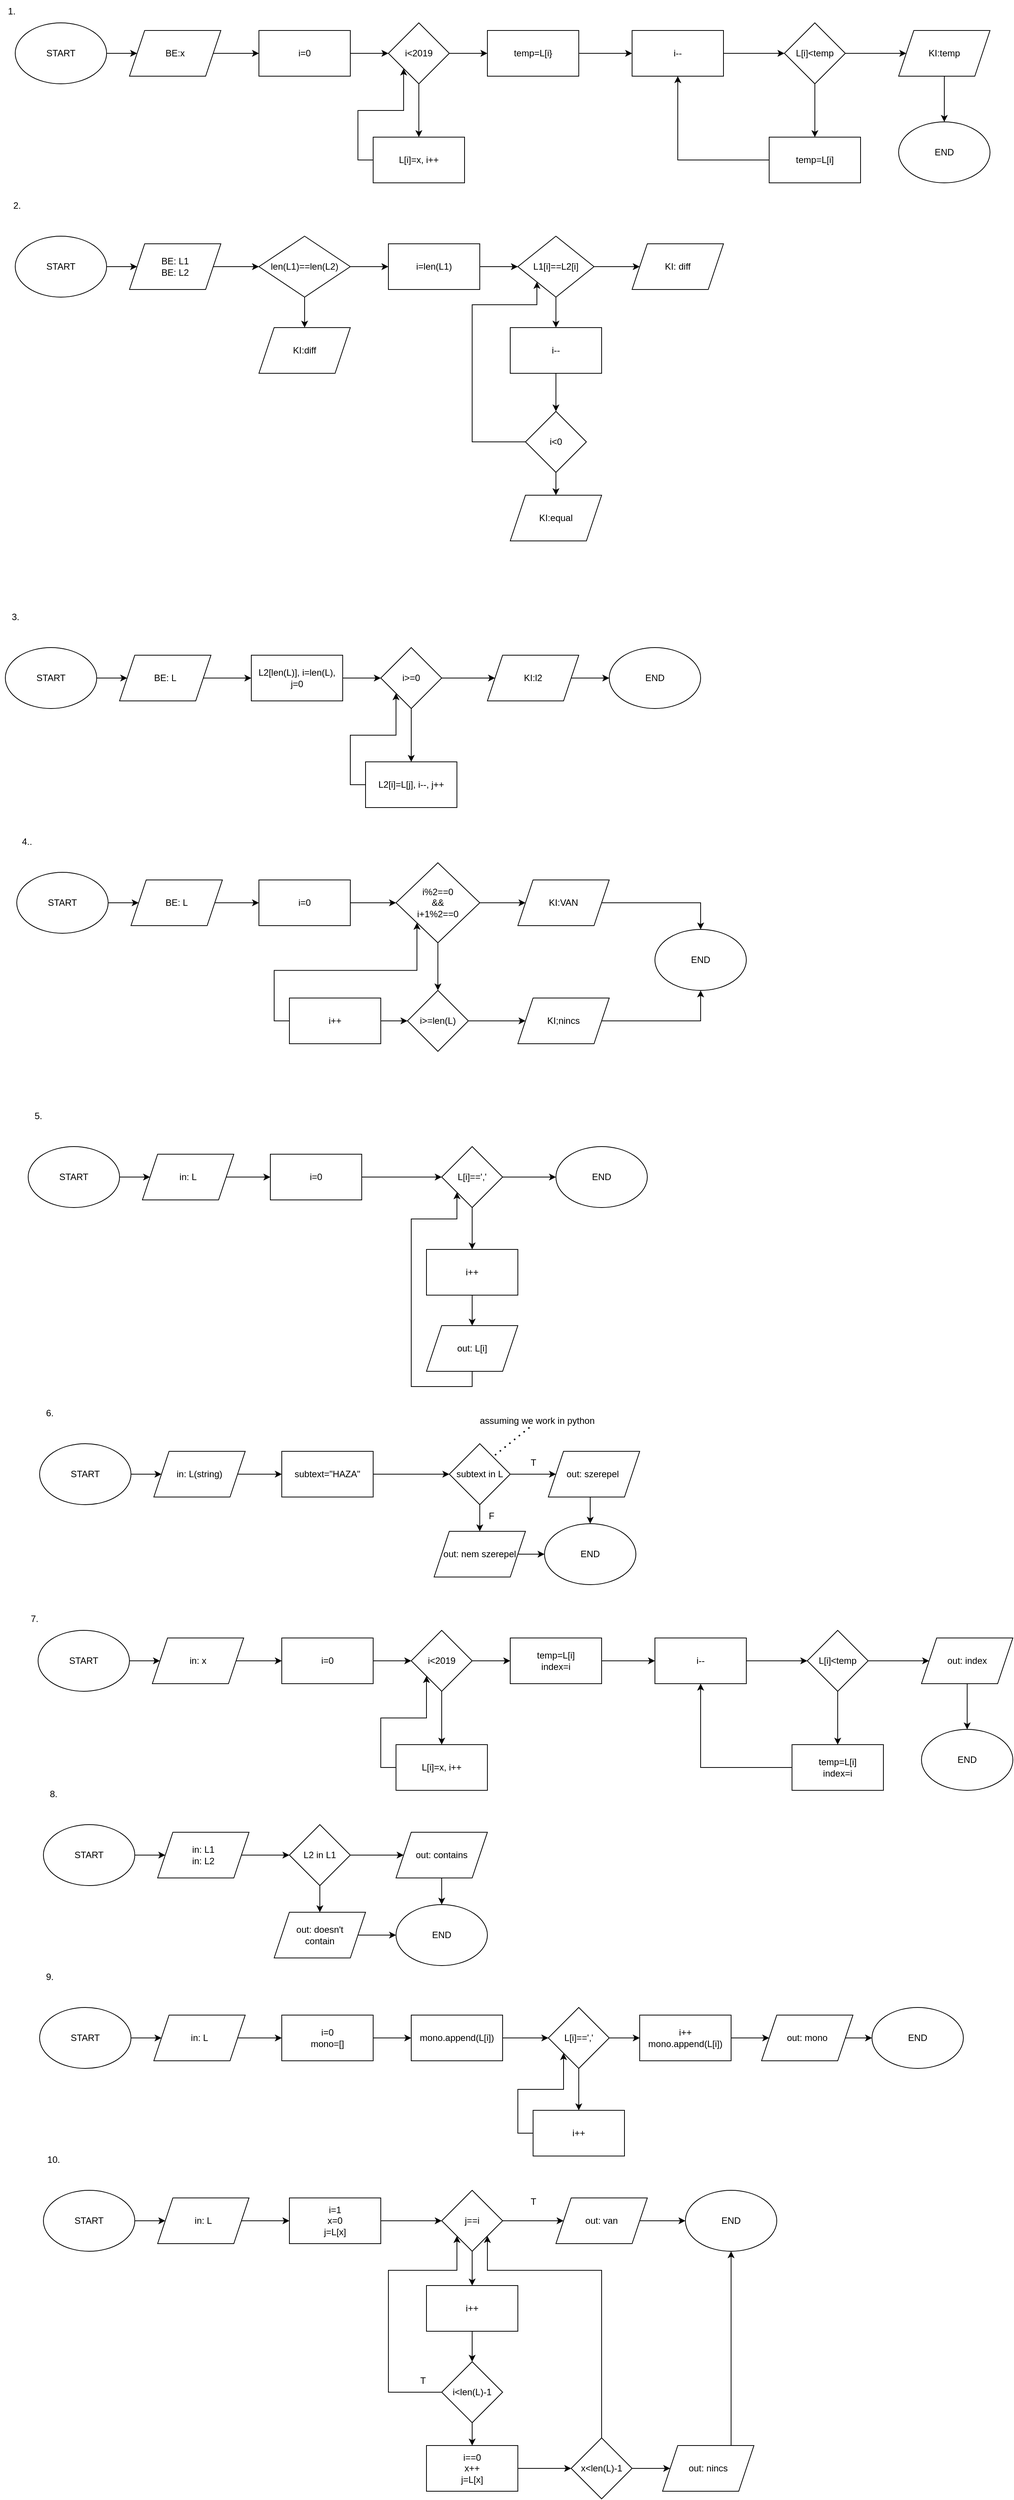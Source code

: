 <mxfile version="20.8.10" type="github" pages="2">
  <diagram name="Page-1" id="SSIbkygilcjVBBV5NgPl">
    <mxGraphModel dx="1434" dy="760" grid="1" gridSize="10" guides="1" tooltips="1" connect="1" arrows="1" fold="1" page="1" pageScale="1" pageWidth="850" pageHeight="1100" math="0" shadow="0">
      <root>
        <mxCell id="0" />
        <mxCell id="1" parent="0" />
        <mxCell id="Bg40qmAY8UHu9LETOgBT-4" style="edgeStyle=orthogonalEdgeStyle;rounded=0;orthogonalLoop=1;jettySize=auto;html=1;exitX=1;exitY=0.5;exitDx=0;exitDy=0;entryX=0;entryY=0.5;entryDx=0;entryDy=0;" parent="1" source="Bg40qmAY8UHu9LETOgBT-1" target="Bg40qmAY8UHu9LETOgBT-3" edge="1">
          <mxGeometry relative="1" as="geometry" />
        </mxCell>
        <mxCell id="Bg40qmAY8UHu9LETOgBT-1" value="START" style="ellipse;whiteSpace=wrap;html=1;" parent="1" vertex="1">
          <mxGeometry x="30" y="30" width="120" height="80" as="geometry" />
        </mxCell>
        <mxCell id="Bg40qmAY8UHu9LETOgBT-2" value="END" style="ellipse;whiteSpace=wrap;html=1;" parent="1" vertex="1">
          <mxGeometry x="1190" y="160" width="120" height="80" as="geometry" />
        </mxCell>
        <mxCell id="Bg40qmAY8UHu9LETOgBT-6" style="edgeStyle=orthogonalEdgeStyle;rounded=0;orthogonalLoop=1;jettySize=auto;html=1;exitX=1;exitY=0.5;exitDx=0;exitDy=0;entryX=0;entryY=0.5;entryDx=0;entryDy=0;" parent="1" source="Bg40qmAY8UHu9LETOgBT-3" target="Bg40qmAY8UHu9LETOgBT-5" edge="1">
          <mxGeometry relative="1" as="geometry" />
        </mxCell>
        <mxCell id="Bg40qmAY8UHu9LETOgBT-3" value="BE:x" style="shape=parallelogram;perimeter=parallelogramPerimeter;whiteSpace=wrap;html=1;fixedSize=1;" parent="1" vertex="1">
          <mxGeometry x="180" y="40" width="120" height="60" as="geometry" />
        </mxCell>
        <mxCell id="Bg40qmAY8UHu9LETOgBT-9" style="edgeStyle=orthogonalEdgeStyle;rounded=0;orthogonalLoop=1;jettySize=auto;html=1;exitX=1;exitY=0.5;exitDx=0;exitDy=0;entryX=0;entryY=0.5;entryDx=0;entryDy=0;" parent="1" source="Bg40qmAY8UHu9LETOgBT-5" target="Bg40qmAY8UHu9LETOgBT-8" edge="1">
          <mxGeometry relative="1" as="geometry" />
        </mxCell>
        <mxCell id="Bg40qmAY8UHu9LETOgBT-5" value="i=0" style="rounded=0;whiteSpace=wrap;html=1;" parent="1" vertex="1">
          <mxGeometry x="350" y="40" width="120" height="60" as="geometry" />
        </mxCell>
        <mxCell id="Bg40qmAY8UHu9LETOgBT-11" style="edgeStyle=orthogonalEdgeStyle;rounded=0;orthogonalLoop=1;jettySize=auto;html=1;exitX=0.5;exitY=1;exitDx=0;exitDy=0;entryX=0.5;entryY=0;entryDx=0;entryDy=0;" parent="1" source="Bg40qmAY8UHu9LETOgBT-8" target="Bg40qmAY8UHu9LETOgBT-10" edge="1">
          <mxGeometry relative="1" as="geometry" />
        </mxCell>
        <mxCell id="Bg40qmAY8UHu9LETOgBT-15" style="edgeStyle=orthogonalEdgeStyle;rounded=0;orthogonalLoop=1;jettySize=auto;html=1;exitX=1;exitY=0.5;exitDx=0;exitDy=0;entryX=0;entryY=0.5;entryDx=0;entryDy=0;" parent="1" source="Bg40qmAY8UHu9LETOgBT-8" target="Bg40qmAY8UHu9LETOgBT-14" edge="1">
          <mxGeometry relative="1" as="geometry" />
        </mxCell>
        <mxCell id="Bg40qmAY8UHu9LETOgBT-8" value="i&amp;lt;2019" style="rhombus;whiteSpace=wrap;html=1;" parent="1" vertex="1">
          <mxGeometry x="520" y="30" width="80" height="80" as="geometry" />
        </mxCell>
        <mxCell id="Bg40qmAY8UHu9LETOgBT-12" style="edgeStyle=orthogonalEdgeStyle;rounded=0;orthogonalLoop=1;jettySize=auto;html=1;exitX=0;exitY=0.5;exitDx=0;exitDy=0;entryX=0;entryY=1;entryDx=0;entryDy=0;" parent="1" source="Bg40qmAY8UHu9LETOgBT-10" target="Bg40qmAY8UHu9LETOgBT-8" edge="1">
          <mxGeometry relative="1" as="geometry" />
        </mxCell>
        <mxCell id="Bg40qmAY8UHu9LETOgBT-10" value="L[i]=x, i++" style="rounded=0;whiteSpace=wrap;html=1;" parent="1" vertex="1">
          <mxGeometry x="500" y="180" width="120" height="60" as="geometry" />
        </mxCell>
        <mxCell id="Bg40qmAY8UHu9LETOgBT-17" style="edgeStyle=orthogonalEdgeStyle;rounded=0;orthogonalLoop=1;jettySize=auto;html=1;exitX=1;exitY=0.5;exitDx=0;exitDy=0;entryX=0;entryY=0.5;entryDx=0;entryDy=0;" parent="1" source="Bg40qmAY8UHu9LETOgBT-14" edge="1">
          <mxGeometry relative="1" as="geometry">
            <mxPoint x="840" y="70" as="targetPoint" />
          </mxGeometry>
        </mxCell>
        <mxCell id="Bg40qmAY8UHu9LETOgBT-14" value="temp=L[i}" style="rounded=0;whiteSpace=wrap;html=1;" parent="1" vertex="1">
          <mxGeometry x="650" y="40" width="120" height="60" as="geometry" />
        </mxCell>
        <mxCell id="Bg40qmAY8UHu9LETOgBT-20" style="edgeStyle=orthogonalEdgeStyle;rounded=0;orthogonalLoop=1;jettySize=auto;html=1;exitX=1;exitY=0.5;exitDx=0;exitDy=0;entryX=0;entryY=0.5;entryDx=0;entryDy=0;" parent="1" source="Bg40qmAY8UHu9LETOgBT-18" target="Bg40qmAY8UHu9LETOgBT-19" edge="1">
          <mxGeometry relative="1" as="geometry" />
        </mxCell>
        <mxCell id="Bg40qmAY8UHu9LETOgBT-18" value="i--" style="rounded=0;whiteSpace=wrap;html=1;" parent="1" vertex="1">
          <mxGeometry x="840" y="40" width="120" height="60" as="geometry" />
        </mxCell>
        <mxCell id="Bg40qmAY8UHu9LETOgBT-22" style="edgeStyle=orthogonalEdgeStyle;rounded=0;orthogonalLoop=1;jettySize=auto;html=1;exitX=0.5;exitY=1;exitDx=0;exitDy=0;entryX=0.5;entryY=0;entryDx=0;entryDy=0;" parent="1" source="Bg40qmAY8UHu9LETOgBT-19" target="Bg40qmAY8UHu9LETOgBT-21" edge="1">
          <mxGeometry relative="1" as="geometry" />
        </mxCell>
        <mxCell id="Bg40qmAY8UHu9LETOgBT-25" style="edgeStyle=orthogonalEdgeStyle;rounded=0;orthogonalLoop=1;jettySize=auto;html=1;exitX=1;exitY=0.5;exitDx=0;exitDy=0;" parent="1" source="Bg40qmAY8UHu9LETOgBT-19" target="Bg40qmAY8UHu9LETOgBT-24" edge="1">
          <mxGeometry relative="1" as="geometry" />
        </mxCell>
        <mxCell id="Bg40qmAY8UHu9LETOgBT-19" value="L[i]&amp;lt;temp" style="rhombus;whiteSpace=wrap;html=1;" parent="1" vertex="1">
          <mxGeometry x="1040" y="30" width="80" height="80" as="geometry" />
        </mxCell>
        <mxCell id="Bg40qmAY8UHu9LETOgBT-23" style="edgeStyle=orthogonalEdgeStyle;rounded=0;orthogonalLoop=1;jettySize=auto;html=1;exitX=0;exitY=0.5;exitDx=0;exitDy=0;entryX=0.5;entryY=1;entryDx=0;entryDy=0;" parent="1" source="Bg40qmAY8UHu9LETOgBT-21" target="Bg40qmAY8UHu9LETOgBT-18" edge="1">
          <mxGeometry relative="1" as="geometry" />
        </mxCell>
        <mxCell id="Bg40qmAY8UHu9LETOgBT-21" value="temp=L[i]" style="rounded=0;whiteSpace=wrap;html=1;" parent="1" vertex="1">
          <mxGeometry x="1020" y="180" width="120" height="60" as="geometry" />
        </mxCell>
        <mxCell id="Bg40qmAY8UHu9LETOgBT-26" style="edgeStyle=orthogonalEdgeStyle;rounded=0;orthogonalLoop=1;jettySize=auto;html=1;exitX=0.5;exitY=1;exitDx=0;exitDy=0;entryX=0.5;entryY=0;entryDx=0;entryDy=0;" parent="1" source="Bg40qmAY8UHu9LETOgBT-24" target="Bg40qmAY8UHu9LETOgBT-2" edge="1">
          <mxGeometry relative="1" as="geometry" />
        </mxCell>
        <mxCell id="Bg40qmAY8UHu9LETOgBT-24" value="KI:temp" style="shape=parallelogram;perimeter=parallelogramPerimeter;whiteSpace=wrap;html=1;fixedSize=1;" parent="1" vertex="1">
          <mxGeometry x="1190" y="40" width="120" height="60" as="geometry" />
        </mxCell>
        <mxCell id="Bg40qmAY8UHu9LETOgBT-27" value="1." style="text;html=1;align=center;verticalAlign=middle;resizable=0;points=[];autosize=1;strokeColor=none;fillColor=none;" parent="1" vertex="1">
          <mxGeometry x="10" width="30" height="30" as="geometry" />
        </mxCell>
        <mxCell id="Bg40qmAY8UHu9LETOgBT-28" style="edgeStyle=orthogonalEdgeStyle;rounded=0;orthogonalLoop=1;jettySize=auto;html=1;exitX=1;exitY=0.5;exitDx=0;exitDy=0;entryX=0;entryY=0.5;entryDx=0;entryDy=0;" parent="1" source="Bg40qmAY8UHu9LETOgBT-29" target="Bg40qmAY8UHu9LETOgBT-31" edge="1">
          <mxGeometry relative="1" as="geometry" />
        </mxCell>
        <mxCell id="Bg40qmAY8UHu9LETOgBT-29" value="START" style="ellipse;whiteSpace=wrap;html=1;" parent="1" vertex="1">
          <mxGeometry x="30" y="310" width="120" height="80" as="geometry" />
        </mxCell>
        <mxCell id="Bg40qmAY8UHu9LETOgBT-30" style="edgeStyle=orthogonalEdgeStyle;rounded=0;orthogonalLoop=1;jettySize=auto;html=1;exitX=1;exitY=0.5;exitDx=0;exitDy=0;entryX=0;entryY=0.5;entryDx=0;entryDy=0;" parent="1" source="Bg40qmAY8UHu9LETOgBT-31" edge="1">
          <mxGeometry relative="1" as="geometry">
            <mxPoint x="350" y="350" as="targetPoint" />
          </mxGeometry>
        </mxCell>
        <mxCell id="Bg40qmAY8UHu9LETOgBT-31" value="BE: L1&lt;br&gt;BE: L2" style="shape=parallelogram;perimeter=parallelogramPerimeter;whiteSpace=wrap;html=1;fixedSize=1;" parent="1" vertex="1">
          <mxGeometry x="180" y="320" width="120" height="60" as="geometry" />
        </mxCell>
        <mxCell id="Bg40qmAY8UHu9LETOgBT-38" value="2.&lt;br&gt;" style="text;html=1;align=center;verticalAlign=middle;resizable=0;points=[];autosize=1;strokeColor=none;fillColor=none;" parent="1" vertex="1">
          <mxGeometry x="17" y="255" width="30" height="30" as="geometry" />
        </mxCell>
        <mxCell id="Bg40qmAY8UHu9LETOgBT-43" style="edgeStyle=orthogonalEdgeStyle;rounded=0;orthogonalLoop=1;jettySize=auto;html=1;exitX=0.5;exitY=1;exitDx=0;exitDy=0;entryX=0.5;entryY=0;entryDx=0;entryDy=0;" parent="1" source="Bg40qmAY8UHu9LETOgBT-41" target="Bg40qmAY8UHu9LETOgBT-42" edge="1">
          <mxGeometry relative="1" as="geometry" />
        </mxCell>
        <mxCell id="Bg40qmAY8UHu9LETOgBT-45" style="edgeStyle=orthogonalEdgeStyle;rounded=0;orthogonalLoop=1;jettySize=auto;html=1;exitX=1;exitY=0.5;exitDx=0;exitDy=0;entryX=0;entryY=0.5;entryDx=0;entryDy=0;" parent="1" source="Bg40qmAY8UHu9LETOgBT-41" target="Bg40qmAY8UHu9LETOgBT-44" edge="1">
          <mxGeometry relative="1" as="geometry" />
        </mxCell>
        <mxCell id="Bg40qmAY8UHu9LETOgBT-41" value="len(L1)==len(L2)" style="rhombus;whiteSpace=wrap;html=1;" parent="1" vertex="1">
          <mxGeometry x="350" y="310" width="120" height="80" as="geometry" />
        </mxCell>
        <mxCell id="Bg40qmAY8UHu9LETOgBT-42" value="KI:diff" style="shape=parallelogram;perimeter=parallelogramPerimeter;whiteSpace=wrap;html=1;fixedSize=1;" parent="1" vertex="1">
          <mxGeometry x="350" y="430" width="120" height="60" as="geometry" />
        </mxCell>
        <mxCell id="Bg40qmAY8UHu9LETOgBT-47" style="edgeStyle=orthogonalEdgeStyle;rounded=0;orthogonalLoop=1;jettySize=auto;html=1;exitX=1;exitY=0.5;exitDx=0;exitDy=0;entryX=0;entryY=0.5;entryDx=0;entryDy=0;" parent="1" source="Bg40qmAY8UHu9LETOgBT-44" target="Bg40qmAY8UHu9LETOgBT-46" edge="1">
          <mxGeometry relative="1" as="geometry" />
        </mxCell>
        <mxCell id="Bg40qmAY8UHu9LETOgBT-44" value="i=len(L1)" style="rounded=0;whiteSpace=wrap;html=1;" parent="1" vertex="1">
          <mxGeometry x="520" y="320" width="120" height="60" as="geometry" />
        </mxCell>
        <mxCell id="Bg40qmAY8UHu9LETOgBT-52" style="edgeStyle=orthogonalEdgeStyle;rounded=0;orthogonalLoop=1;jettySize=auto;html=1;exitX=0.5;exitY=1;exitDx=0;exitDy=0;entryX=0.5;entryY=0;entryDx=0;entryDy=0;" parent="1" source="Bg40qmAY8UHu9LETOgBT-46" target="Bg40qmAY8UHu9LETOgBT-48" edge="1">
          <mxGeometry relative="1" as="geometry" />
        </mxCell>
        <mxCell id="Bg40qmAY8UHu9LETOgBT-57" style="edgeStyle=orthogonalEdgeStyle;rounded=0;orthogonalLoop=1;jettySize=auto;html=1;exitX=1;exitY=0.5;exitDx=0;exitDy=0;entryX=0;entryY=0.5;entryDx=0;entryDy=0;" parent="1" source="Bg40qmAY8UHu9LETOgBT-46" target="Bg40qmAY8UHu9LETOgBT-56" edge="1">
          <mxGeometry relative="1" as="geometry" />
        </mxCell>
        <mxCell id="Bg40qmAY8UHu9LETOgBT-46" value="L1[i]==L2[i]" style="rhombus;whiteSpace=wrap;html=1;" parent="1" vertex="1">
          <mxGeometry x="690" y="310" width="100" height="80" as="geometry" />
        </mxCell>
        <mxCell id="Bg40qmAY8UHu9LETOgBT-53" style="edgeStyle=orthogonalEdgeStyle;rounded=0;orthogonalLoop=1;jettySize=auto;html=1;exitX=0.5;exitY=1;exitDx=0;exitDy=0;entryX=0.5;entryY=0;entryDx=0;entryDy=0;" parent="1" source="Bg40qmAY8UHu9LETOgBT-48" target="Bg40qmAY8UHu9LETOgBT-50" edge="1">
          <mxGeometry relative="1" as="geometry" />
        </mxCell>
        <mxCell id="Bg40qmAY8UHu9LETOgBT-48" value="i--" style="rounded=0;whiteSpace=wrap;html=1;" parent="1" vertex="1">
          <mxGeometry x="680" y="430" width="120" height="60" as="geometry" />
        </mxCell>
        <mxCell id="Bg40qmAY8UHu9LETOgBT-54" style="edgeStyle=orthogonalEdgeStyle;rounded=0;orthogonalLoop=1;jettySize=auto;html=1;exitX=0.5;exitY=1;exitDx=0;exitDy=0;entryX=0.5;entryY=0;entryDx=0;entryDy=0;" parent="1" source="Bg40qmAY8UHu9LETOgBT-50" target="Bg40qmAY8UHu9LETOgBT-51" edge="1">
          <mxGeometry relative="1" as="geometry" />
        </mxCell>
        <mxCell id="Bg40qmAY8UHu9LETOgBT-55" style="edgeStyle=orthogonalEdgeStyle;rounded=0;orthogonalLoop=1;jettySize=auto;html=1;exitX=0;exitY=0.5;exitDx=0;exitDy=0;entryX=0;entryY=1;entryDx=0;entryDy=0;" parent="1" source="Bg40qmAY8UHu9LETOgBT-50" target="Bg40qmAY8UHu9LETOgBT-46" edge="1">
          <mxGeometry relative="1" as="geometry">
            <Array as="points">
              <mxPoint x="630" y="580" />
              <mxPoint x="630" y="400" />
              <mxPoint x="715" y="400" />
            </Array>
          </mxGeometry>
        </mxCell>
        <mxCell id="Bg40qmAY8UHu9LETOgBT-50" value="i&amp;lt;0" style="rhombus;whiteSpace=wrap;html=1;" parent="1" vertex="1">
          <mxGeometry x="700" y="540" width="80" height="80" as="geometry" />
        </mxCell>
        <mxCell id="Bg40qmAY8UHu9LETOgBT-51" value="KI:equal" style="shape=parallelogram;perimeter=parallelogramPerimeter;whiteSpace=wrap;html=1;fixedSize=1;" parent="1" vertex="1">
          <mxGeometry x="680" y="650" width="120" height="60" as="geometry" />
        </mxCell>
        <mxCell id="Bg40qmAY8UHu9LETOgBT-56" value="KI: diff" style="shape=parallelogram;perimeter=parallelogramPerimeter;whiteSpace=wrap;html=1;fixedSize=1;" parent="1" vertex="1">
          <mxGeometry x="840" y="320" width="120" height="60" as="geometry" />
        </mxCell>
        <mxCell id="Bg40qmAY8UHu9LETOgBT-58" value="3." style="text;html=1;align=center;verticalAlign=middle;resizable=0;points=[];autosize=1;strokeColor=none;fillColor=none;" parent="1" vertex="1">
          <mxGeometry x="15" y="795" width="30" height="30" as="geometry" />
        </mxCell>
        <mxCell id="Bg40qmAY8UHu9LETOgBT-59" style="edgeStyle=orthogonalEdgeStyle;rounded=0;orthogonalLoop=1;jettySize=auto;html=1;exitX=1;exitY=0.5;exitDx=0;exitDy=0;entryX=0;entryY=0.5;entryDx=0;entryDy=0;" parent="1" source="Bg40qmAY8UHu9LETOgBT-60" target="Bg40qmAY8UHu9LETOgBT-61" edge="1">
          <mxGeometry relative="1" as="geometry" />
        </mxCell>
        <mxCell id="Bg40qmAY8UHu9LETOgBT-60" value="START" style="ellipse;whiteSpace=wrap;html=1;" parent="1" vertex="1">
          <mxGeometry x="17" y="850" width="120" height="80" as="geometry" />
        </mxCell>
        <mxCell id="Bg40qmAY8UHu9LETOgBT-63" style="edgeStyle=orthogonalEdgeStyle;rounded=0;orthogonalLoop=1;jettySize=auto;html=1;exitX=1;exitY=0.5;exitDx=0;exitDy=0;entryX=0;entryY=0.5;entryDx=0;entryDy=0;" parent="1" source="Bg40qmAY8UHu9LETOgBT-61" target="Bg40qmAY8UHu9LETOgBT-62" edge="1">
          <mxGeometry relative="1" as="geometry" />
        </mxCell>
        <mxCell id="Bg40qmAY8UHu9LETOgBT-61" value="BE: L" style="shape=parallelogram;perimeter=parallelogramPerimeter;whiteSpace=wrap;html=1;fixedSize=1;" parent="1" vertex="1">
          <mxGeometry x="167" y="860" width="120" height="60" as="geometry" />
        </mxCell>
        <mxCell id="Bg40qmAY8UHu9LETOgBT-65" style="edgeStyle=orthogonalEdgeStyle;rounded=0;orthogonalLoop=1;jettySize=auto;html=1;exitX=1;exitY=0.5;exitDx=0;exitDy=0;entryX=0;entryY=0.5;entryDx=0;entryDy=0;" parent="1" source="Bg40qmAY8UHu9LETOgBT-62" target="Bg40qmAY8UHu9LETOgBT-64" edge="1">
          <mxGeometry relative="1" as="geometry" />
        </mxCell>
        <mxCell id="Bg40qmAY8UHu9LETOgBT-62" value="L2[len(L)], i=len(L),&lt;br&gt;j=0" style="rounded=0;whiteSpace=wrap;html=1;" parent="1" vertex="1">
          <mxGeometry x="340" y="860" width="120" height="60" as="geometry" />
        </mxCell>
        <mxCell id="Bg40qmAY8UHu9LETOgBT-68" style="edgeStyle=orthogonalEdgeStyle;rounded=0;orthogonalLoop=1;jettySize=auto;html=1;exitX=0.5;exitY=1;exitDx=0;exitDy=0;entryX=0.5;entryY=0;entryDx=0;entryDy=0;" parent="1" source="Bg40qmAY8UHu9LETOgBT-64" target="Bg40qmAY8UHu9LETOgBT-66" edge="1">
          <mxGeometry relative="1" as="geometry" />
        </mxCell>
        <mxCell id="Bg40qmAY8UHu9LETOgBT-71" style="edgeStyle=orthogonalEdgeStyle;rounded=0;orthogonalLoop=1;jettySize=auto;html=1;exitX=1;exitY=0.5;exitDx=0;exitDy=0;entryX=0;entryY=0.5;entryDx=0;entryDy=0;" parent="1" source="Bg40qmAY8UHu9LETOgBT-64" target="Bg40qmAY8UHu9LETOgBT-70" edge="1">
          <mxGeometry relative="1" as="geometry" />
        </mxCell>
        <mxCell id="Bg40qmAY8UHu9LETOgBT-64" value="i&amp;gt;=0" style="rhombus;whiteSpace=wrap;html=1;" parent="1" vertex="1">
          <mxGeometry x="510" y="850" width="80" height="80" as="geometry" />
        </mxCell>
        <mxCell id="Bg40qmAY8UHu9LETOgBT-69" style="edgeStyle=orthogonalEdgeStyle;rounded=0;orthogonalLoop=1;jettySize=auto;html=1;exitX=0;exitY=0.5;exitDx=0;exitDy=0;entryX=0;entryY=1;entryDx=0;entryDy=0;" parent="1" source="Bg40qmAY8UHu9LETOgBT-66" target="Bg40qmAY8UHu9LETOgBT-64" edge="1">
          <mxGeometry relative="1" as="geometry" />
        </mxCell>
        <mxCell id="Bg40qmAY8UHu9LETOgBT-66" value="L2[i]=L[j], i--, j++" style="rounded=0;whiteSpace=wrap;html=1;" parent="1" vertex="1">
          <mxGeometry x="490" y="1000" width="120" height="60" as="geometry" />
        </mxCell>
        <mxCell id="Bg40qmAY8UHu9LETOgBT-73" style="edgeStyle=orthogonalEdgeStyle;rounded=0;orthogonalLoop=1;jettySize=auto;html=1;exitX=1;exitY=0.5;exitDx=0;exitDy=0;entryX=0;entryY=0.5;entryDx=0;entryDy=0;" parent="1" source="Bg40qmAY8UHu9LETOgBT-70" target="Bg40qmAY8UHu9LETOgBT-72" edge="1">
          <mxGeometry relative="1" as="geometry" />
        </mxCell>
        <mxCell id="Bg40qmAY8UHu9LETOgBT-70" value="KI:l2" style="shape=parallelogram;perimeter=parallelogramPerimeter;whiteSpace=wrap;html=1;fixedSize=1;" parent="1" vertex="1">
          <mxGeometry x="650" y="860" width="120" height="60" as="geometry" />
        </mxCell>
        <mxCell id="Bg40qmAY8UHu9LETOgBT-72" value="END" style="ellipse;whiteSpace=wrap;html=1;" parent="1" vertex="1">
          <mxGeometry x="810" y="850" width="120" height="80" as="geometry" />
        </mxCell>
        <mxCell id="Bg40qmAY8UHu9LETOgBT-74" value="4.." style="text;html=1;align=center;verticalAlign=middle;resizable=0;points=[];autosize=1;strokeColor=none;fillColor=none;" parent="1" vertex="1">
          <mxGeometry x="25" y="1090" width="40" height="30" as="geometry" />
        </mxCell>
        <mxCell id="Bg40qmAY8UHu9LETOgBT-75" style="edgeStyle=orthogonalEdgeStyle;rounded=0;orthogonalLoop=1;jettySize=auto;html=1;exitX=1;exitY=0.5;exitDx=0;exitDy=0;entryX=0;entryY=0.5;entryDx=0;entryDy=0;" parent="1" source="Bg40qmAY8UHu9LETOgBT-76" target="Bg40qmAY8UHu9LETOgBT-77" edge="1">
          <mxGeometry relative="1" as="geometry" />
        </mxCell>
        <mxCell id="Bg40qmAY8UHu9LETOgBT-76" value="START" style="ellipse;whiteSpace=wrap;html=1;" parent="1" vertex="1">
          <mxGeometry x="32" y="1145" width="120" height="80" as="geometry" />
        </mxCell>
        <mxCell id="Bg40qmAY8UHu9LETOgBT-79" style="edgeStyle=orthogonalEdgeStyle;rounded=0;orthogonalLoop=1;jettySize=auto;html=1;exitX=1;exitY=0.5;exitDx=0;exitDy=0;entryX=0;entryY=0.5;entryDx=0;entryDy=0;" parent="1" source="Bg40qmAY8UHu9LETOgBT-77" target="Bg40qmAY8UHu9LETOgBT-78" edge="1">
          <mxGeometry relative="1" as="geometry" />
        </mxCell>
        <mxCell id="Bg40qmAY8UHu9LETOgBT-77" value="BE: L" style="shape=parallelogram;perimeter=parallelogramPerimeter;whiteSpace=wrap;html=1;fixedSize=1;" parent="1" vertex="1">
          <mxGeometry x="182" y="1155" width="120" height="60" as="geometry" />
        </mxCell>
        <mxCell id="Bg40qmAY8UHu9LETOgBT-82" style="edgeStyle=orthogonalEdgeStyle;rounded=0;orthogonalLoop=1;jettySize=auto;html=1;exitX=1;exitY=0.5;exitDx=0;exitDy=0;entryX=0;entryY=0.5;entryDx=0;entryDy=0;" parent="1" source="Bg40qmAY8UHu9LETOgBT-78" target="Bg40qmAY8UHu9LETOgBT-80" edge="1">
          <mxGeometry relative="1" as="geometry" />
        </mxCell>
        <mxCell id="Bg40qmAY8UHu9LETOgBT-78" value="i=0" style="rounded=0;whiteSpace=wrap;html=1;" parent="1" vertex="1">
          <mxGeometry x="350" y="1155" width="120" height="60" as="geometry" />
        </mxCell>
        <mxCell id="Bg40qmAY8UHu9LETOgBT-87" style="edgeStyle=orthogonalEdgeStyle;rounded=0;orthogonalLoop=1;jettySize=auto;html=1;exitX=1;exitY=0.5;exitDx=0;exitDy=0;entryX=0;entryY=0.5;entryDx=0;entryDy=0;" parent="1" source="Bg40qmAY8UHu9LETOgBT-80" target="Bg40qmAY8UHu9LETOgBT-86" edge="1">
          <mxGeometry relative="1" as="geometry" />
        </mxCell>
        <mxCell id="Bg40qmAY8UHu9LETOgBT-89" style="edgeStyle=orthogonalEdgeStyle;rounded=0;orthogonalLoop=1;jettySize=auto;html=1;exitX=0.5;exitY=1;exitDx=0;exitDy=0;entryX=0.5;entryY=0;entryDx=0;entryDy=0;" parent="1" source="Bg40qmAY8UHu9LETOgBT-80" target="Bg40qmAY8UHu9LETOgBT-88" edge="1">
          <mxGeometry relative="1" as="geometry" />
        </mxCell>
        <mxCell id="Bg40qmAY8UHu9LETOgBT-80" value="i%2==0&lt;br&gt;&amp;amp;&amp;amp;&lt;br&gt;i+1%2==0" style="rhombus;whiteSpace=wrap;html=1;" parent="1" vertex="1">
          <mxGeometry x="530" y="1132.5" width="110" height="105" as="geometry" />
        </mxCell>
        <mxCell id="Bg40qmAY8UHu9LETOgBT-85" style="edgeStyle=orthogonalEdgeStyle;rounded=0;orthogonalLoop=1;jettySize=auto;html=1;exitX=0;exitY=0.5;exitDx=0;exitDy=0;entryX=0;entryY=1;entryDx=0;entryDy=0;" parent="1" source="Bg40qmAY8UHu9LETOgBT-83" target="Bg40qmAY8UHu9LETOgBT-80" edge="1">
          <mxGeometry relative="1" as="geometry" />
        </mxCell>
        <mxCell id="Bg40qmAY8UHu9LETOgBT-92" style="edgeStyle=orthogonalEdgeStyle;rounded=0;orthogonalLoop=1;jettySize=auto;html=1;exitX=1;exitY=0.5;exitDx=0;exitDy=0;entryX=0;entryY=0.5;entryDx=0;entryDy=0;" parent="1" source="Bg40qmAY8UHu9LETOgBT-83" target="Bg40qmAY8UHu9LETOgBT-88" edge="1">
          <mxGeometry relative="1" as="geometry" />
        </mxCell>
        <mxCell id="Bg40qmAY8UHu9LETOgBT-83" value="i++" style="rounded=0;whiteSpace=wrap;html=1;" parent="1" vertex="1">
          <mxGeometry x="390" y="1310" width="120" height="60" as="geometry" />
        </mxCell>
        <mxCell id="Bg40qmAY8UHu9LETOgBT-94" style="edgeStyle=orthogonalEdgeStyle;rounded=0;orthogonalLoop=1;jettySize=auto;html=1;exitX=1;exitY=0.5;exitDx=0;exitDy=0;entryX=0.5;entryY=0;entryDx=0;entryDy=0;" parent="1" source="Bg40qmAY8UHu9LETOgBT-86" target="Bg40qmAY8UHu9LETOgBT-93" edge="1">
          <mxGeometry relative="1" as="geometry" />
        </mxCell>
        <mxCell id="Bg40qmAY8UHu9LETOgBT-86" value="KI:VAN" style="shape=parallelogram;perimeter=parallelogramPerimeter;whiteSpace=wrap;html=1;fixedSize=1;" parent="1" vertex="1">
          <mxGeometry x="690" y="1155" width="120" height="60" as="geometry" />
        </mxCell>
        <mxCell id="Bg40qmAY8UHu9LETOgBT-91" style="edgeStyle=orthogonalEdgeStyle;rounded=0;orthogonalLoop=1;jettySize=auto;html=1;exitX=1;exitY=0.5;exitDx=0;exitDy=0;entryX=0;entryY=0.5;entryDx=0;entryDy=0;" parent="1" source="Bg40qmAY8UHu9LETOgBT-88" target="Bg40qmAY8UHu9LETOgBT-90" edge="1">
          <mxGeometry relative="1" as="geometry" />
        </mxCell>
        <mxCell id="Bg40qmAY8UHu9LETOgBT-88" value="i&amp;gt;=len(L)" style="rhombus;whiteSpace=wrap;html=1;" parent="1" vertex="1">
          <mxGeometry x="545" y="1300" width="80" height="80" as="geometry" />
        </mxCell>
        <mxCell id="Bg40qmAY8UHu9LETOgBT-95" style="edgeStyle=orthogonalEdgeStyle;rounded=0;orthogonalLoop=1;jettySize=auto;html=1;exitX=1;exitY=0.5;exitDx=0;exitDy=0;entryX=0.5;entryY=1;entryDx=0;entryDy=0;" parent="1" source="Bg40qmAY8UHu9LETOgBT-90" target="Bg40qmAY8UHu9LETOgBT-93" edge="1">
          <mxGeometry relative="1" as="geometry" />
        </mxCell>
        <mxCell id="Bg40qmAY8UHu9LETOgBT-90" value="KI;nincs" style="shape=parallelogram;perimeter=parallelogramPerimeter;whiteSpace=wrap;html=1;fixedSize=1;" parent="1" vertex="1">
          <mxGeometry x="690" y="1310" width="120" height="60" as="geometry" />
        </mxCell>
        <mxCell id="Bg40qmAY8UHu9LETOgBT-93" value="END" style="ellipse;whiteSpace=wrap;html=1;" parent="1" vertex="1">
          <mxGeometry x="870" y="1220" width="120" height="80" as="geometry" />
        </mxCell>
        <mxCell id="Bg40qmAY8UHu9LETOgBT-101" value="5." style="text;html=1;align=center;verticalAlign=middle;resizable=0;points=[];autosize=1;strokeColor=none;fillColor=none;" parent="1" vertex="1">
          <mxGeometry x="45" y="1450" width="30" height="30" as="geometry" />
        </mxCell>
        <mxCell id="Bg40qmAY8UHu9LETOgBT-102" style="edgeStyle=orthogonalEdgeStyle;rounded=0;orthogonalLoop=1;jettySize=auto;html=1;exitX=1;exitY=0.5;exitDx=0;exitDy=0;entryX=0;entryY=0.5;entryDx=0;entryDy=0;" parent="1" source="Bg40qmAY8UHu9LETOgBT-103" target="Bg40qmAY8UHu9LETOgBT-105" edge="1">
          <mxGeometry relative="1" as="geometry" />
        </mxCell>
        <mxCell id="Bg40qmAY8UHu9LETOgBT-103" value="START" style="ellipse;whiteSpace=wrap;html=1;" parent="1" vertex="1">
          <mxGeometry x="47" y="1505" width="120" height="80" as="geometry" />
        </mxCell>
        <mxCell id="Bg40qmAY8UHu9LETOgBT-104" style="edgeStyle=orthogonalEdgeStyle;rounded=0;orthogonalLoop=1;jettySize=auto;html=1;exitX=1;exitY=0.5;exitDx=0;exitDy=0;entryX=0;entryY=0.5;entryDx=0;entryDy=0;" parent="1" source="Bg40qmAY8UHu9LETOgBT-105" target="Bg40qmAY8UHu9LETOgBT-106" edge="1">
          <mxGeometry relative="1" as="geometry" />
        </mxCell>
        <mxCell id="Bg40qmAY8UHu9LETOgBT-105" value="in: L" style="shape=parallelogram;perimeter=parallelogramPerimeter;whiteSpace=wrap;html=1;fixedSize=1;" parent="1" vertex="1">
          <mxGeometry x="197" y="1515" width="120" height="60" as="geometry" />
        </mxCell>
        <mxCell id="Bg40qmAY8UHu9LETOgBT-116" style="edgeStyle=orthogonalEdgeStyle;rounded=0;orthogonalLoop=1;jettySize=auto;html=1;exitX=1;exitY=0.5;exitDx=0;exitDy=0;entryX=0;entryY=0.5;entryDx=0;entryDy=0;" parent="1" source="Bg40qmAY8UHu9LETOgBT-106" target="Bg40qmAY8UHu9LETOgBT-113" edge="1">
          <mxGeometry relative="1" as="geometry" />
        </mxCell>
        <mxCell id="Bg40qmAY8UHu9LETOgBT-106" value="i=0" style="rounded=0;whiteSpace=wrap;html=1;" parent="1" vertex="1">
          <mxGeometry x="365" y="1515" width="120" height="60" as="geometry" />
        </mxCell>
        <mxCell id="Bg40qmAY8UHu9LETOgBT-115" style="edgeStyle=orthogonalEdgeStyle;rounded=0;orthogonalLoop=1;jettySize=auto;html=1;exitX=1;exitY=0.5;exitDx=0;exitDy=0;entryX=0;entryY=0.5;entryDx=0;entryDy=0;" parent="1" source="Bg40qmAY8UHu9LETOgBT-113" target="Bg40qmAY8UHu9LETOgBT-114" edge="1">
          <mxGeometry relative="1" as="geometry" />
        </mxCell>
        <mxCell id="Bg40qmAY8UHu9LETOgBT-119" style="edgeStyle=orthogonalEdgeStyle;rounded=0;orthogonalLoop=1;jettySize=auto;html=1;exitX=0.5;exitY=1;exitDx=0;exitDy=0;entryX=0.5;entryY=0;entryDx=0;entryDy=0;" parent="1" source="Bg40qmAY8UHu9LETOgBT-113" target="Bg40qmAY8UHu9LETOgBT-117" edge="1">
          <mxGeometry relative="1" as="geometry" />
        </mxCell>
        <mxCell id="Bg40qmAY8UHu9LETOgBT-113" value="L[i]==&#39;,&#39;" style="rhombus;whiteSpace=wrap;html=1;" parent="1" vertex="1">
          <mxGeometry x="590" y="1505" width="80" height="80" as="geometry" />
        </mxCell>
        <mxCell id="Bg40qmAY8UHu9LETOgBT-114" value="END" style="ellipse;whiteSpace=wrap;html=1;" parent="1" vertex="1">
          <mxGeometry x="740" y="1505" width="120" height="80" as="geometry" />
        </mxCell>
        <mxCell id="Bg40qmAY8UHu9LETOgBT-120" style="edgeStyle=orthogonalEdgeStyle;rounded=0;orthogonalLoop=1;jettySize=auto;html=1;exitX=0.5;exitY=1;exitDx=0;exitDy=0;entryX=0.5;entryY=0;entryDx=0;entryDy=0;" parent="1" source="Bg40qmAY8UHu9LETOgBT-117" target="Bg40qmAY8UHu9LETOgBT-118" edge="1">
          <mxGeometry relative="1" as="geometry" />
        </mxCell>
        <mxCell id="Bg40qmAY8UHu9LETOgBT-117" value="i++" style="rounded=0;whiteSpace=wrap;html=1;" parent="1" vertex="1">
          <mxGeometry x="570" y="1640" width="120" height="60" as="geometry" />
        </mxCell>
        <mxCell id="Bg40qmAY8UHu9LETOgBT-121" style="edgeStyle=orthogonalEdgeStyle;rounded=0;orthogonalLoop=1;jettySize=auto;html=1;exitX=0.5;exitY=1;exitDx=0;exitDy=0;entryX=0;entryY=1;entryDx=0;entryDy=0;" parent="1" source="Bg40qmAY8UHu9LETOgBT-118" target="Bg40qmAY8UHu9LETOgBT-113" edge="1">
          <mxGeometry relative="1" as="geometry">
            <Array as="points">
              <mxPoint x="630" y="1820" />
              <mxPoint x="550" y="1820" />
              <mxPoint x="550" y="1600" />
              <mxPoint x="610" y="1600" />
            </Array>
          </mxGeometry>
        </mxCell>
        <mxCell id="Bg40qmAY8UHu9LETOgBT-118" value="out: L[i]" style="shape=parallelogram;perimeter=parallelogramPerimeter;whiteSpace=wrap;html=1;fixedSize=1;" parent="1" vertex="1">
          <mxGeometry x="570" y="1740" width="120" height="60" as="geometry" />
        </mxCell>
        <mxCell id="Bg40qmAY8UHu9LETOgBT-122" value="6." style="text;html=1;align=center;verticalAlign=middle;resizable=0;points=[];autosize=1;strokeColor=none;fillColor=none;" parent="1" vertex="1">
          <mxGeometry x="60" y="1840" width="30" height="30" as="geometry" />
        </mxCell>
        <mxCell id="Bg40qmAY8UHu9LETOgBT-123" style="edgeStyle=orthogonalEdgeStyle;rounded=0;orthogonalLoop=1;jettySize=auto;html=1;exitX=1;exitY=0.5;exitDx=0;exitDy=0;entryX=0;entryY=0.5;entryDx=0;entryDy=0;" parent="1" source="Bg40qmAY8UHu9LETOgBT-124" target="Bg40qmAY8UHu9LETOgBT-126" edge="1">
          <mxGeometry relative="1" as="geometry" />
        </mxCell>
        <mxCell id="Bg40qmAY8UHu9LETOgBT-124" value="START" style="ellipse;whiteSpace=wrap;html=1;" parent="1" vertex="1">
          <mxGeometry x="62" y="1895" width="120" height="80" as="geometry" />
        </mxCell>
        <mxCell id="Bg40qmAY8UHu9LETOgBT-125" style="edgeStyle=orthogonalEdgeStyle;rounded=0;orthogonalLoop=1;jettySize=auto;html=1;exitX=1;exitY=0.5;exitDx=0;exitDy=0;entryX=0;entryY=0.5;entryDx=0;entryDy=0;" parent="1" source="Bg40qmAY8UHu9LETOgBT-126" target="Bg40qmAY8UHu9LETOgBT-127" edge="1">
          <mxGeometry relative="1" as="geometry" />
        </mxCell>
        <mxCell id="Bg40qmAY8UHu9LETOgBT-126" value="in: L(string)" style="shape=parallelogram;perimeter=parallelogramPerimeter;whiteSpace=wrap;html=1;fixedSize=1;" parent="1" vertex="1">
          <mxGeometry x="212" y="1905" width="120" height="60" as="geometry" />
        </mxCell>
        <mxCell id="Bg40qmAY8UHu9LETOgBT-129" style="edgeStyle=orthogonalEdgeStyle;rounded=0;orthogonalLoop=1;jettySize=auto;html=1;exitX=1;exitY=0.5;exitDx=0;exitDy=0;entryX=0;entryY=0.5;entryDx=0;entryDy=0;" parent="1" source="Bg40qmAY8UHu9LETOgBT-127" target="Bg40qmAY8UHu9LETOgBT-128" edge="1">
          <mxGeometry relative="1" as="geometry" />
        </mxCell>
        <mxCell id="Bg40qmAY8UHu9LETOgBT-127" value="subtext=&quot;HAZA&quot;" style="rounded=0;whiteSpace=wrap;html=1;" parent="1" vertex="1">
          <mxGeometry x="380" y="1905" width="120" height="60" as="geometry" />
        </mxCell>
        <mxCell id="Bg40qmAY8UHu9LETOgBT-131" style="edgeStyle=orthogonalEdgeStyle;rounded=0;orthogonalLoop=1;jettySize=auto;html=1;exitX=0.5;exitY=1;exitDx=0;exitDy=0;entryX=0.5;entryY=0;entryDx=0;entryDy=0;" parent="1" source="Bg40qmAY8UHu9LETOgBT-128" edge="1">
          <mxGeometry relative="1" as="geometry">
            <mxPoint x="640" y="2010" as="targetPoint" />
          </mxGeometry>
        </mxCell>
        <mxCell id="axhO1rIAhYtk7me9y1PB-3" style="edgeStyle=orthogonalEdgeStyle;rounded=0;orthogonalLoop=1;jettySize=auto;html=1;exitX=1;exitY=0.5;exitDx=0;exitDy=0;" edge="1" parent="1" source="Bg40qmAY8UHu9LETOgBT-128" target="axhO1rIAhYtk7me9y1PB-2">
          <mxGeometry relative="1" as="geometry" />
        </mxCell>
        <mxCell id="Bg40qmAY8UHu9LETOgBT-128" value="subtext in L" style="rhombus;whiteSpace=wrap;html=1;" parent="1" vertex="1">
          <mxGeometry x="600" y="1895" width="80" height="80" as="geometry" />
        </mxCell>
        <mxCell id="Bg40qmAY8UHu9LETOgBT-132" style="edgeStyle=orthogonalEdgeStyle;rounded=0;orthogonalLoop=1;jettySize=auto;html=1;exitX=1;exitY=0.5;exitDx=0;exitDy=0;entryX=0;entryY=0.5;entryDx=0;entryDy=0;" parent="1" source="Bg40qmAY8UHu9LETOgBT-133" target="Bg40qmAY8UHu9LETOgBT-136" edge="1">
          <mxGeometry relative="1" as="geometry" />
        </mxCell>
        <mxCell id="Bg40qmAY8UHu9LETOgBT-133" value="START" style="ellipse;whiteSpace=wrap;html=1;" parent="1" vertex="1">
          <mxGeometry x="60" y="2140" width="120" height="80" as="geometry" />
        </mxCell>
        <mxCell id="Bg40qmAY8UHu9LETOgBT-134" value="END" style="ellipse;whiteSpace=wrap;html=1;" parent="1" vertex="1">
          <mxGeometry x="1220" y="2270" width="120" height="80" as="geometry" />
        </mxCell>
        <mxCell id="Bg40qmAY8UHu9LETOgBT-135" style="edgeStyle=orthogonalEdgeStyle;rounded=0;orthogonalLoop=1;jettySize=auto;html=1;exitX=1;exitY=0.5;exitDx=0;exitDy=0;entryX=0;entryY=0.5;entryDx=0;entryDy=0;" parent="1" source="Bg40qmAY8UHu9LETOgBT-136" target="Bg40qmAY8UHu9LETOgBT-138" edge="1">
          <mxGeometry relative="1" as="geometry" />
        </mxCell>
        <mxCell id="Bg40qmAY8UHu9LETOgBT-136" value="in: x" style="shape=parallelogram;perimeter=parallelogramPerimeter;whiteSpace=wrap;html=1;fixedSize=1;" parent="1" vertex="1">
          <mxGeometry x="210" y="2150" width="120" height="60" as="geometry" />
        </mxCell>
        <mxCell id="Bg40qmAY8UHu9LETOgBT-137" style="edgeStyle=orthogonalEdgeStyle;rounded=0;orthogonalLoop=1;jettySize=auto;html=1;exitX=1;exitY=0.5;exitDx=0;exitDy=0;entryX=0;entryY=0.5;entryDx=0;entryDy=0;" parent="1" source="Bg40qmAY8UHu9LETOgBT-138" target="Bg40qmAY8UHu9LETOgBT-141" edge="1">
          <mxGeometry relative="1" as="geometry" />
        </mxCell>
        <mxCell id="Bg40qmAY8UHu9LETOgBT-138" value="i=0" style="rounded=0;whiteSpace=wrap;html=1;" parent="1" vertex="1">
          <mxGeometry x="380" y="2150" width="120" height="60" as="geometry" />
        </mxCell>
        <mxCell id="Bg40qmAY8UHu9LETOgBT-139" style="edgeStyle=orthogonalEdgeStyle;rounded=0;orthogonalLoop=1;jettySize=auto;html=1;exitX=0.5;exitY=1;exitDx=0;exitDy=0;entryX=0.5;entryY=0;entryDx=0;entryDy=0;" parent="1" source="Bg40qmAY8UHu9LETOgBT-141" target="Bg40qmAY8UHu9LETOgBT-143" edge="1">
          <mxGeometry relative="1" as="geometry" />
        </mxCell>
        <mxCell id="Bg40qmAY8UHu9LETOgBT-140" style="edgeStyle=orthogonalEdgeStyle;rounded=0;orthogonalLoop=1;jettySize=auto;html=1;exitX=1;exitY=0.5;exitDx=0;exitDy=0;entryX=0;entryY=0.5;entryDx=0;entryDy=0;" parent="1" source="Bg40qmAY8UHu9LETOgBT-141" target="Bg40qmAY8UHu9LETOgBT-145" edge="1">
          <mxGeometry relative="1" as="geometry" />
        </mxCell>
        <mxCell id="Bg40qmAY8UHu9LETOgBT-141" value="i&amp;lt;2019" style="rhombus;whiteSpace=wrap;html=1;" parent="1" vertex="1">
          <mxGeometry x="550" y="2140" width="80" height="80" as="geometry" />
        </mxCell>
        <mxCell id="Bg40qmAY8UHu9LETOgBT-142" style="edgeStyle=orthogonalEdgeStyle;rounded=0;orthogonalLoop=1;jettySize=auto;html=1;exitX=0;exitY=0.5;exitDx=0;exitDy=0;entryX=0;entryY=1;entryDx=0;entryDy=0;" parent="1" source="Bg40qmAY8UHu9LETOgBT-143" target="Bg40qmAY8UHu9LETOgBT-141" edge="1">
          <mxGeometry relative="1" as="geometry" />
        </mxCell>
        <mxCell id="Bg40qmAY8UHu9LETOgBT-143" value="L[i]=x, i++" style="rounded=0;whiteSpace=wrap;html=1;" parent="1" vertex="1">
          <mxGeometry x="530" y="2290" width="120" height="60" as="geometry" />
        </mxCell>
        <mxCell id="Bg40qmAY8UHu9LETOgBT-144" style="edgeStyle=orthogonalEdgeStyle;rounded=0;orthogonalLoop=1;jettySize=auto;html=1;exitX=1;exitY=0.5;exitDx=0;exitDy=0;entryX=0;entryY=0.5;entryDx=0;entryDy=0;" parent="1" source="Bg40qmAY8UHu9LETOgBT-145" edge="1">
          <mxGeometry relative="1" as="geometry">
            <mxPoint x="870" y="2180" as="targetPoint" />
          </mxGeometry>
        </mxCell>
        <mxCell id="Bg40qmAY8UHu9LETOgBT-145" value="temp=L[i]&lt;br&gt;index=i" style="rounded=0;whiteSpace=wrap;html=1;" parent="1" vertex="1">
          <mxGeometry x="680" y="2150" width="120" height="60" as="geometry" />
        </mxCell>
        <mxCell id="Bg40qmAY8UHu9LETOgBT-146" style="edgeStyle=orthogonalEdgeStyle;rounded=0;orthogonalLoop=1;jettySize=auto;html=1;exitX=1;exitY=0.5;exitDx=0;exitDy=0;entryX=0;entryY=0.5;entryDx=0;entryDy=0;" parent="1" source="Bg40qmAY8UHu9LETOgBT-147" target="Bg40qmAY8UHu9LETOgBT-150" edge="1">
          <mxGeometry relative="1" as="geometry" />
        </mxCell>
        <mxCell id="Bg40qmAY8UHu9LETOgBT-147" value="i--" style="rounded=0;whiteSpace=wrap;html=1;" parent="1" vertex="1">
          <mxGeometry x="870" y="2150" width="120" height="60" as="geometry" />
        </mxCell>
        <mxCell id="Bg40qmAY8UHu9LETOgBT-148" style="edgeStyle=orthogonalEdgeStyle;rounded=0;orthogonalLoop=1;jettySize=auto;html=1;exitX=0.5;exitY=1;exitDx=0;exitDy=0;entryX=0.5;entryY=0;entryDx=0;entryDy=0;" parent="1" source="Bg40qmAY8UHu9LETOgBT-150" target="Bg40qmAY8UHu9LETOgBT-152" edge="1">
          <mxGeometry relative="1" as="geometry" />
        </mxCell>
        <mxCell id="Bg40qmAY8UHu9LETOgBT-149" style="edgeStyle=orthogonalEdgeStyle;rounded=0;orthogonalLoop=1;jettySize=auto;html=1;exitX=1;exitY=0.5;exitDx=0;exitDy=0;" parent="1" source="Bg40qmAY8UHu9LETOgBT-150" target="Bg40qmAY8UHu9LETOgBT-154" edge="1">
          <mxGeometry relative="1" as="geometry" />
        </mxCell>
        <mxCell id="Bg40qmAY8UHu9LETOgBT-150" value="L[i]&amp;lt;temp" style="rhombus;whiteSpace=wrap;html=1;" parent="1" vertex="1">
          <mxGeometry x="1070" y="2140" width="80" height="80" as="geometry" />
        </mxCell>
        <mxCell id="Bg40qmAY8UHu9LETOgBT-151" style="edgeStyle=orthogonalEdgeStyle;rounded=0;orthogonalLoop=1;jettySize=auto;html=1;exitX=0;exitY=0.5;exitDx=0;exitDy=0;entryX=0.5;entryY=1;entryDx=0;entryDy=0;" parent="1" source="Bg40qmAY8UHu9LETOgBT-152" target="Bg40qmAY8UHu9LETOgBT-147" edge="1">
          <mxGeometry relative="1" as="geometry" />
        </mxCell>
        <mxCell id="Bg40qmAY8UHu9LETOgBT-152" value="temp=L[i]&lt;br&gt;index=i" style="rounded=0;whiteSpace=wrap;html=1;" parent="1" vertex="1">
          <mxGeometry x="1050" y="2290" width="120" height="60" as="geometry" />
        </mxCell>
        <mxCell id="Bg40qmAY8UHu9LETOgBT-153" style="edgeStyle=orthogonalEdgeStyle;rounded=0;orthogonalLoop=1;jettySize=auto;html=1;exitX=0.5;exitY=1;exitDx=0;exitDy=0;entryX=0.5;entryY=0;entryDx=0;entryDy=0;" parent="1" source="Bg40qmAY8UHu9LETOgBT-154" target="Bg40qmAY8UHu9LETOgBT-134" edge="1">
          <mxGeometry relative="1" as="geometry" />
        </mxCell>
        <mxCell id="Bg40qmAY8UHu9LETOgBT-154" value="out: index" style="shape=parallelogram;perimeter=parallelogramPerimeter;whiteSpace=wrap;html=1;fixedSize=1;" parent="1" vertex="1">
          <mxGeometry x="1220" y="2150" width="120" height="60" as="geometry" />
        </mxCell>
        <mxCell id="Bg40qmAY8UHu9LETOgBT-155" value="7." style="text;html=1;align=center;verticalAlign=middle;resizable=0;points=[];autosize=1;strokeColor=none;fillColor=none;" parent="1" vertex="1">
          <mxGeometry x="40" y="2110" width="30" height="30" as="geometry" />
        </mxCell>
        <mxCell id="axhO1rIAhYtk7me9y1PB-9" style="edgeStyle=orthogonalEdgeStyle;rounded=0;orthogonalLoop=1;jettySize=auto;html=1;exitX=1;exitY=0.5;exitDx=0;exitDy=0;entryX=0;entryY=0.5;entryDx=0;entryDy=0;" edge="1" parent="1" source="axhO1rIAhYtk7me9y1PB-1" target="axhO1rIAhYtk7me9y1PB-7">
          <mxGeometry relative="1" as="geometry" />
        </mxCell>
        <mxCell id="axhO1rIAhYtk7me9y1PB-1" value="out: nem szerepel" style="shape=parallelogram;perimeter=parallelogramPerimeter;whiteSpace=wrap;html=1;fixedSize=1;" vertex="1" parent="1">
          <mxGeometry x="580" y="2010" width="120" height="60" as="geometry" />
        </mxCell>
        <mxCell id="axhO1rIAhYtk7me9y1PB-8" style="edgeStyle=orthogonalEdgeStyle;rounded=0;orthogonalLoop=1;jettySize=auto;html=1;exitX=0.5;exitY=1;exitDx=0;exitDy=0;entryX=0.5;entryY=0;entryDx=0;entryDy=0;" edge="1" parent="1" source="axhO1rIAhYtk7me9y1PB-2" target="axhO1rIAhYtk7me9y1PB-7">
          <mxGeometry relative="1" as="geometry" />
        </mxCell>
        <mxCell id="axhO1rIAhYtk7me9y1PB-2" value="out: szerepel&amp;nbsp;" style="shape=parallelogram;perimeter=parallelogramPerimeter;whiteSpace=wrap;html=1;fixedSize=1;" vertex="1" parent="1">
          <mxGeometry x="730" y="1905" width="120" height="60" as="geometry" />
        </mxCell>
        <mxCell id="axhO1rIAhYtk7me9y1PB-4" value="T" style="text;html=1;align=center;verticalAlign=middle;resizable=0;points=[];autosize=1;strokeColor=none;fillColor=none;" vertex="1" parent="1">
          <mxGeometry x="695" y="1905" width="30" height="30" as="geometry" />
        </mxCell>
        <mxCell id="axhO1rIAhYtk7me9y1PB-5" value="F" style="text;html=1;align=center;verticalAlign=middle;resizable=0;points=[];autosize=1;strokeColor=none;fillColor=none;" vertex="1" parent="1">
          <mxGeometry x="640" y="1975" width="30" height="30" as="geometry" />
        </mxCell>
        <mxCell id="axhO1rIAhYtk7me9y1PB-7" value="END" style="ellipse;whiteSpace=wrap;html=1;" vertex="1" parent="1">
          <mxGeometry x="725" y="2000" width="120" height="80" as="geometry" />
        </mxCell>
        <mxCell id="axhO1rIAhYtk7me9y1PB-10" value="assuming we work in python" style="text;html=1;align=center;verticalAlign=middle;resizable=0;points=[];autosize=1;strokeColor=none;fillColor=none;" vertex="1" parent="1">
          <mxGeometry x="630" y="1850" width="170" height="30" as="geometry" />
        </mxCell>
        <mxCell id="axhO1rIAhYtk7me9y1PB-12" value="" style="endArrow=none;dashed=1;html=1;dashPattern=1 3;strokeWidth=2;rounded=0;" edge="1" parent="1">
          <mxGeometry width="50" height="50" relative="1" as="geometry">
            <mxPoint x="660" y="1910" as="sourcePoint" />
            <mxPoint x="710" y="1870" as="targetPoint" />
          </mxGeometry>
        </mxCell>
        <mxCell id="axhO1rIAhYtk7me9y1PB-13" value="8." style="text;html=1;align=center;verticalAlign=middle;resizable=0;points=[];autosize=1;strokeColor=none;fillColor=none;" vertex="1" parent="1">
          <mxGeometry x="65" y="2340" width="30" height="30" as="geometry" />
        </mxCell>
        <mxCell id="axhO1rIAhYtk7me9y1PB-14" style="edgeStyle=orthogonalEdgeStyle;rounded=0;orthogonalLoop=1;jettySize=auto;html=1;exitX=1;exitY=0.5;exitDx=0;exitDy=0;entryX=0;entryY=0.5;entryDx=0;entryDy=0;" edge="1" parent="1" source="axhO1rIAhYtk7me9y1PB-15" target="axhO1rIAhYtk7me9y1PB-16">
          <mxGeometry relative="1" as="geometry" />
        </mxCell>
        <mxCell id="axhO1rIAhYtk7me9y1PB-15" value="START" style="ellipse;whiteSpace=wrap;html=1;" vertex="1" parent="1">
          <mxGeometry x="67" y="2395" width="120" height="80" as="geometry" />
        </mxCell>
        <mxCell id="axhO1rIAhYtk7me9y1PB-18" style="edgeStyle=orthogonalEdgeStyle;rounded=0;orthogonalLoop=1;jettySize=auto;html=1;exitX=1;exitY=0.5;exitDx=0;exitDy=0;entryX=0;entryY=0.5;entryDx=0;entryDy=0;" edge="1" parent="1" source="axhO1rIAhYtk7me9y1PB-16" target="axhO1rIAhYtk7me9y1PB-17">
          <mxGeometry relative="1" as="geometry" />
        </mxCell>
        <mxCell id="axhO1rIAhYtk7me9y1PB-16" value="in: L1&lt;br&gt;in: L2" style="shape=parallelogram;perimeter=parallelogramPerimeter;whiteSpace=wrap;html=1;fixedSize=1;" vertex="1" parent="1">
          <mxGeometry x="217" y="2405" width="120" height="60" as="geometry" />
        </mxCell>
        <mxCell id="axhO1rIAhYtk7me9y1PB-21" style="edgeStyle=orthogonalEdgeStyle;rounded=0;orthogonalLoop=1;jettySize=auto;html=1;exitX=1;exitY=0.5;exitDx=0;exitDy=0;entryX=0;entryY=0.5;entryDx=0;entryDy=0;" edge="1" parent="1" source="axhO1rIAhYtk7me9y1PB-17" target="axhO1rIAhYtk7me9y1PB-19">
          <mxGeometry relative="1" as="geometry" />
        </mxCell>
        <mxCell id="axhO1rIAhYtk7me9y1PB-22" style="edgeStyle=orthogonalEdgeStyle;rounded=0;orthogonalLoop=1;jettySize=auto;html=1;exitX=0.5;exitY=1;exitDx=0;exitDy=0;entryX=0.5;entryY=0;entryDx=0;entryDy=0;" edge="1" parent="1" source="axhO1rIAhYtk7me9y1PB-17" target="axhO1rIAhYtk7me9y1PB-20">
          <mxGeometry relative="1" as="geometry" />
        </mxCell>
        <mxCell id="axhO1rIAhYtk7me9y1PB-17" value="L2 in L1" style="rhombus;whiteSpace=wrap;html=1;" vertex="1" parent="1">
          <mxGeometry x="390" y="2395" width="80" height="80" as="geometry" />
        </mxCell>
        <mxCell id="axhO1rIAhYtk7me9y1PB-24" style="edgeStyle=orthogonalEdgeStyle;rounded=0;orthogonalLoop=1;jettySize=auto;html=1;exitX=0.5;exitY=1;exitDx=0;exitDy=0;entryX=0.5;entryY=0;entryDx=0;entryDy=0;" edge="1" parent="1" source="axhO1rIAhYtk7me9y1PB-19" target="axhO1rIAhYtk7me9y1PB-23">
          <mxGeometry relative="1" as="geometry" />
        </mxCell>
        <mxCell id="axhO1rIAhYtk7me9y1PB-19" value="out: contains" style="shape=parallelogram;perimeter=parallelogramPerimeter;whiteSpace=wrap;html=1;fixedSize=1;" vertex="1" parent="1">
          <mxGeometry x="530" y="2405" width="120" height="60" as="geometry" />
        </mxCell>
        <mxCell id="axhO1rIAhYtk7me9y1PB-25" style="edgeStyle=orthogonalEdgeStyle;rounded=0;orthogonalLoop=1;jettySize=auto;html=1;exitX=1;exitY=0.5;exitDx=0;exitDy=0;entryX=0;entryY=0.5;entryDx=0;entryDy=0;" edge="1" parent="1" source="axhO1rIAhYtk7me9y1PB-20" target="axhO1rIAhYtk7me9y1PB-23">
          <mxGeometry relative="1" as="geometry" />
        </mxCell>
        <mxCell id="axhO1rIAhYtk7me9y1PB-20" value="out: doesn&#39;t&lt;br&gt;contain" style="shape=parallelogram;perimeter=parallelogramPerimeter;whiteSpace=wrap;html=1;fixedSize=1;" vertex="1" parent="1">
          <mxGeometry x="370" y="2510" width="120" height="60" as="geometry" />
        </mxCell>
        <mxCell id="axhO1rIAhYtk7me9y1PB-23" value="END" style="ellipse;whiteSpace=wrap;html=1;" vertex="1" parent="1">
          <mxGeometry x="530" y="2500" width="120" height="80" as="geometry" />
        </mxCell>
        <mxCell id="axhO1rIAhYtk7me9y1PB-26" value="9." style="text;html=1;align=center;verticalAlign=middle;resizable=0;points=[];autosize=1;strokeColor=none;fillColor=none;" vertex="1" parent="1">
          <mxGeometry x="60" y="2580" width="30" height="30" as="geometry" />
        </mxCell>
        <mxCell id="axhO1rIAhYtk7me9y1PB-27" style="edgeStyle=orthogonalEdgeStyle;rounded=0;orthogonalLoop=1;jettySize=auto;html=1;exitX=1;exitY=0.5;exitDx=0;exitDy=0;entryX=0;entryY=0.5;entryDx=0;entryDy=0;" edge="1" parent="1" source="axhO1rIAhYtk7me9y1PB-28" target="axhO1rIAhYtk7me9y1PB-30">
          <mxGeometry relative="1" as="geometry" />
        </mxCell>
        <mxCell id="axhO1rIAhYtk7me9y1PB-28" value="START" style="ellipse;whiteSpace=wrap;html=1;" vertex="1" parent="1">
          <mxGeometry x="62" y="2635" width="120" height="80" as="geometry" />
        </mxCell>
        <mxCell id="axhO1rIAhYtk7me9y1PB-29" style="edgeStyle=orthogonalEdgeStyle;rounded=0;orthogonalLoop=1;jettySize=auto;html=1;exitX=1;exitY=0.5;exitDx=0;exitDy=0;entryX=0;entryY=0.5;entryDx=0;entryDy=0;" edge="1" parent="1" source="axhO1rIAhYtk7me9y1PB-30" target="axhO1rIAhYtk7me9y1PB-32">
          <mxGeometry relative="1" as="geometry" />
        </mxCell>
        <mxCell id="axhO1rIAhYtk7me9y1PB-30" value="in: L" style="shape=parallelogram;perimeter=parallelogramPerimeter;whiteSpace=wrap;html=1;fixedSize=1;" vertex="1" parent="1">
          <mxGeometry x="212" y="2645" width="120" height="60" as="geometry" />
        </mxCell>
        <mxCell id="axhO1rIAhYtk7me9y1PB-43" style="edgeStyle=orthogonalEdgeStyle;rounded=0;orthogonalLoop=1;jettySize=auto;html=1;exitX=1;exitY=0.5;exitDx=0;exitDy=0;entryX=0;entryY=0.5;entryDx=0;entryDy=0;" edge="1" parent="1" source="axhO1rIAhYtk7me9y1PB-32" target="axhO1rIAhYtk7me9y1PB-42">
          <mxGeometry relative="1" as="geometry" />
        </mxCell>
        <mxCell id="axhO1rIAhYtk7me9y1PB-32" value="i=0&lt;br&gt;mono=[]" style="rounded=0;whiteSpace=wrap;html=1;" vertex="1" parent="1">
          <mxGeometry x="380" y="2645" width="120" height="60" as="geometry" />
        </mxCell>
        <mxCell id="axhO1rIAhYtk7me9y1PB-34" style="edgeStyle=orthogonalEdgeStyle;rounded=0;orthogonalLoop=1;jettySize=auto;html=1;exitX=0.5;exitY=1;exitDx=0;exitDy=0;entryX=0.5;entryY=0;entryDx=0;entryDy=0;" edge="1" parent="1" source="axhO1rIAhYtk7me9y1PB-35" target="axhO1rIAhYtk7me9y1PB-38">
          <mxGeometry relative="1" as="geometry" />
        </mxCell>
        <mxCell id="axhO1rIAhYtk7me9y1PB-47" style="edgeStyle=orthogonalEdgeStyle;rounded=0;orthogonalLoop=1;jettySize=auto;html=1;exitX=1;exitY=0.5;exitDx=0;exitDy=0;entryX=0;entryY=0.5;entryDx=0;entryDy=0;" edge="1" parent="1" source="axhO1rIAhYtk7me9y1PB-35" target="axhO1rIAhYtk7me9y1PB-46">
          <mxGeometry relative="1" as="geometry" />
        </mxCell>
        <mxCell id="axhO1rIAhYtk7me9y1PB-35" value="L[i]==&#39;,&#39;" style="rhombus;whiteSpace=wrap;html=1;" vertex="1" parent="1">
          <mxGeometry x="730" y="2635" width="80" height="80" as="geometry" />
        </mxCell>
        <mxCell id="axhO1rIAhYtk7me9y1PB-36" value="END" style="ellipse;whiteSpace=wrap;html=1;" vertex="1" parent="1">
          <mxGeometry x="1155" y="2635" width="120" height="80" as="geometry" />
        </mxCell>
        <mxCell id="axhO1rIAhYtk7me9y1PB-45" style="edgeStyle=orthogonalEdgeStyle;rounded=0;orthogonalLoop=1;jettySize=auto;html=1;exitX=0;exitY=0.5;exitDx=0;exitDy=0;entryX=0;entryY=1;entryDx=0;entryDy=0;" edge="1" parent="1" source="axhO1rIAhYtk7me9y1PB-38" target="axhO1rIAhYtk7me9y1PB-35">
          <mxGeometry relative="1" as="geometry" />
        </mxCell>
        <mxCell id="axhO1rIAhYtk7me9y1PB-38" value="i++" style="rounded=0;whiteSpace=wrap;html=1;" vertex="1" parent="1">
          <mxGeometry x="710" y="2770" width="120" height="60" as="geometry" />
        </mxCell>
        <mxCell id="axhO1rIAhYtk7me9y1PB-44" style="edgeStyle=orthogonalEdgeStyle;rounded=0;orthogonalLoop=1;jettySize=auto;html=1;exitX=1;exitY=0.5;exitDx=0;exitDy=0;entryX=0;entryY=0.5;entryDx=0;entryDy=0;" edge="1" parent="1" source="axhO1rIAhYtk7me9y1PB-42" target="axhO1rIAhYtk7me9y1PB-35">
          <mxGeometry relative="1" as="geometry" />
        </mxCell>
        <mxCell id="axhO1rIAhYtk7me9y1PB-42" value="mono.append(L[i])" style="rounded=0;whiteSpace=wrap;html=1;" vertex="1" parent="1">
          <mxGeometry x="550" y="2645" width="120" height="60" as="geometry" />
        </mxCell>
        <mxCell id="axhO1rIAhYtk7me9y1PB-50" style="edgeStyle=orthogonalEdgeStyle;rounded=0;orthogonalLoop=1;jettySize=auto;html=1;exitX=1;exitY=0.5;exitDx=0;exitDy=0;" edge="1" parent="1" source="axhO1rIAhYtk7me9y1PB-46" target="axhO1rIAhYtk7me9y1PB-49">
          <mxGeometry relative="1" as="geometry" />
        </mxCell>
        <mxCell id="axhO1rIAhYtk7me9y1PB-46" value="i++&lt;br&gt;mono.append(L[i])" style="rounded=0;whiteSpace=wrap;html=1;" vertex="1" parent="1">
          <mxGeometry x="850" y="2645" width="120" height="60" as="geometry" />
        </mxCell>
        <mxCell id="axhO1rIAhYtk7me9y1PB-51" style="edgeStyle=orthogonalEdgeStyle;rounded=0;orthogonalLoop=1;jettySize=auto;html=1;exitX=1;exitY=0.5;exitDx=0;exitDy=0;entryX=0;entryY=0.5;entryDx=0;entryDy=0;" edge="1" parent="1" source="axhO1rIAhYtk7me9y1PB-49" target="axhO1rIAhYtk7me9y1PB-36">
          <mxGeometry relative="1" as="geometry" />
        </mxCell>
        <mxCell id="axhO1rIAhYtk7me9y1PB-49" value="out: mono" style="shape=parallelogram;perimeter=parallelogramPerimeter;whiteSpace=wrap;html=1;fixedSize=1;" vertex="1" parent="1">
          <mxGeometry x="1010" y="2645" width="120" height="60" as="geometry" />
        </mxCell>
        <mxCell id="axhO1rIAhYtk7me9y1PB-52" value="10." style="text;html=1;align=center;verticalAlign=middle;resizable=0;points=[];autosize=1;strokeColor=none;fillColor=none;" vertex="1" parent="1">
          <mxGeometry x="60" y="2820" width="40" height="30" as="geometry" />
        </mxCell>
        <mxCell id="axhO1rIAhYtk7me9y1PB-53" style="edgeStyle=orthogonalEdgeStyle;rounded=0;orthogonalLoop=1;jettySize=auto;html=1;exitX=1;exitY=0.5;exitDx=0;exitDy=0;entryX=0;entryY=0.5;entryDx=0;entryDy=0;" edge="1" parent="1" source="axhO1rIAhYtk7me9y1PB-54" target="axhO1rIAhYtk7me9y1PB-55">
          <mxGeometry relative="1" as="geometry" />
        </mxCell>
        <mxCell id="axhO1rIAhYtk7me9y1PB-54" value="START" style="ellipse;whiteSpace=wrap;html=1;" vertex="1" parent="1">
          <mxGeometry x="67" y="2875" width="120" height="80" as="geometry" />
        </mxCell>
        <mxCell id="axhO1rIAhYtk7me9y1PB-57" style="edgeStyle=orthogonalEdgeStyle;rounded=0;orthogonalLoop=1;jettySize=auto;html=1;exitX=1;exitY=0.5;exitDx=0;exitDy=0;entryX=0;entryY=0.5;entryDx=0;entryDy=0;" edge="1" parent="1" source="axhO1rIAhYtk7me9y1PB-55" target="axhO1rIAhYtk7me9y1PB-56">
          <mxGeometry relative="1" as="geometry" />
        </mxCell>
        <mxCell id="axhO1rIAhYtk7me9y1PB-55" value="in: L" style="shape=parallelogram;perimeter=parallelogramPerimeter;whiteSpace=wrap;html=1;fixedSize=1;" vertex="1" parent="1">
          <mxGeometry x="217" y="2885" width="120" height="60" as="geometry" />
        </mxCell>
        <mxCell id="axhO1rIAhYtk7me9y1PB-59" style="edgeStyle=orthogonalEdgeStyle;rounded=0;orthogonalLoop=1;jettySize=auto;html=1;exitX=1;exitY=0.5;exitDx=0;exitDy=0;entryX=0;entryY=0.5;entryDx=0;entryDy=0;" edge="1" parent="1" source="axhO1rIAhYtk7me9y1PB-56">
          <mxGeometry relative="1" as="geometry">
            <mxPoint x="590" y="2915" as="targetPoint" />
          </mxGeometry>
        </mxCell>
        <mxCell id="axhO1rIAhYtk7me9y1PB-56" value="i=1&lt;br&gt;x=0&lt;br&gt;j=L[x]" style="rounded=0;whiteSpace=wrap;html=1;" vertex="1" parent="1">
          <mxGeometry x="390" y="2885" width="120" height="60" as="geometry" />
        </mxCell>
        <mxCell id="axhO1rIAhYtk7me9y1PB-65" style="edgeStyle=orthogonalEdgeStyle;rounded=0;orthogonalLoop=1;jettySize=auto;html=1;exitX=1;exitY=0.5;exitDx=0;exitDy=0;entryX=0;entryY=0.5;entryDx=0;entryDy=0;" edge="1" parent="1" source="axhO1rIAhYtk7me9y1PB-61" target="axhO1rIAhYtk7me9y1PB-62">
          <mxGeometry relative="1" as="geometry" />
        </mxCell>
        <mxCell id="axhO1rIAhYtk7me9y1PB-70" style="edgeStyle=orthogonalEdgeStyle;rounded=0;orthogonalLoop=1;jettySize=auto;html=1;exitX=0.5;exitY=1;exitDx=0;exitDy=0;entryX=0.5;entryY=0;entryDx=0;entryDy=0;" edge="1" parent="1" source="axhO1rIAhYtk7me9y1PB-61" target="axhO1rIAhYtk7me9y1PB-69">
          <mxGeometry relative="1" as="geometry" />
        </mxCell>
        <mxCell id="axhO1rIAhYtk7me9y1PB-61" value="j==i" style="rhombus;whiteSpace=wrap;html=1;" vertex="1" parent="1">
          <mxGeometry x="590" y="2875" width="80" height="80" as="geometry" />
        </mxCell>
        <mxCell id="axhO1rIAhYtk7me9y1PB-64" style="edgeStyle=orthogonalEdgeStyle;rounded=0;orthogonalLoop=1;jettySize=auto;html=1;exitX=1;exitY=0.5;exitDx=0;exitDy=0;entryX=0;entryY=0.5;entryDx=0;entryDy=0;" edge="1" parent="1" source="axhO1rIAhYtk7me9y1PB-62" target="axhO1rIAhYtk7me9y1PB-63">
          <mxGeometry relative="1" as="geometry" />
        </mxCell>
        <mxCell id="axhO1rIAhYtk7me9y1PB-62" value="out: van" style="shape=parallelogram;perimeter=parallelogramPerimeter;whiteSpace=wrap;html=1;fixedSize=1;" vertex="1" parent="1">
          <mxGeometry x="740" y="2885" width="120" height="60" as="geometry" />
        </mxCell>
        <mxCell id="axhO1rIAhYtk7me9y1PB-63" value="END" style="ellipse;whiteSpace=wrap;html=1;" vertex="1" parent="1">
          <mxGeometry x="910" y="2875" width="120" height="80" as="geometry" />
        </mxCell>
        <mxCell id="axhO1rIAhYtk7me9y1PB-66" value="T" style="text;html=1;align=center;verticalAlign=middle;resizable=0;points=[];autosize=1;strokeColor=none;fillColor=none;" vertex="1" parent="1">
          <mxGeometry x="695" y="2875" width="30" height="30" as="geometry" />
        </mxCell>
        <mxCell id="axhO1rIAhYtk7me9y1PB-72" style="edgeStyle=orthogonalEdgeStyle;rounded=0;orthogonalLoop=1;jettySize=auto;html=1;exitX=0.5;exitY=1;exitDx=0;exitDy=0;entryX=0.5;entryY=0;entryDx=0;entryDy=0;" edge="1" parent="1" source="axhO1rIAhYtk7me9y1PB-69" target="axhO1rIAhYtk7me9y1PB-71">
          <mxGeometry relative="1" as="geometry" />
        </mxCell>
        <mxCell id="axhO1rIAhYtk7me9y1PB-69" value="i++" style="rounded=0;whiteSpace=wrap;html=1;" vertex="1" parent="1">
          <mxGeometry x="570" y="3000" width="120" height="60" as="geometry" />
        </mxCell>
        <mxCell id="axhO1rIAhYtk7me9y1PB-73" style="edgeStyle=orthogonalEdgeStyle;rounded=0;orthogonalLoop=1;jettySize=auto;html=1;exitX=0;exitY=0.5;exitDx=0;exitDy=0;entryX=0;entryY=1;entryDx=0;entryDy=0;" edge="1" parent="1" source="axhO1rIAhYtk7me9y1PB-71" target="axhO1rIAhYtk7me9y1PB-61">
          <mxGeometry relative="1" as="geometry">
            <Array as="points">
              <mxPoint x="520" y="3140" />
              <mxPoint x="520" y="2980" />
              <mxPoint x="610" y="2980" />
            </Array>
          </mxGeometry>
        </mxCell>
        <mxCell id="axhO1rIAhYtk7me9y1PB-76" style="edgeStyle=orthogonalEdgeStyle;rounded=0;orthogonalLoop=1;jettySize=auto;html=1;exitX=0.5;exitY=1;exitDx=0;exitDy=0;entryX=0.5;entryY=0;entryDx=0;entryDy=0;" edge="1" parent="1" source="axhO1rIAhYtk7me9y1PB-71" target="axhO1rIAhYtk7me9y1PB-75">
          <mxGeometry relative="1" as="geometry" />
        </mxCell>
        <mxCell id="axhO1rIAhYtk7me9y1PB-71" value="i&amp;lt;len(L)-1" style="rhombus;whiteSpace=wrap;html=1;" vertex="1" parent="1">
          <mxGeometry x="590" y="3100" width="80" height="80" as="geometry" />
        </mxCell>
        <mxCell id="axhO1rIAhYtk7me9y1PB-74" value="T" style="text;html=1;align=center;verticalAlign=middle;resizable=0;points=[];autosize=1;strokeColor=none;fillColor=none;" vertex="1" parent="1">
          <mxGeometry x="550" y="3110" width="30" height="30" as="geometry" />
        </mxCell>
        <mxCell id="axhO1rIAhYtk7me9y1PB-79" style="edgeStyle=orthogonalEdgeStyle;rounded=0;orthogonalLoop=1;jettySize=auto;html=1;exitX=1;exitY=0.5;exitDx=0;exitDy=0;entryX=0;entryY=0.5;entryDx=0;entryDy=0;" edge="1" parent="1" source="axhO1rIAhYtk7me9y1PB-75" target="axhO1rIAhYtk7me9y1PB-78">
          <mxGeometry relative="1" as="geometry" />
        </mxCell>
        <mxCell id="axhO1rIAhYtk7me9y1PB-75" value="i==0&lt;br&gt;x++&lt;br&gt;j=L[x]" style="rounded=0;whiteSpace=wrap;html=1;" vertex="1" parent="1">
          <mxGeometry x="570" y="3210" width="120" height="60" as="geometry" />
        </mxCell>
        <mxCell id="axhO1rIAhYtk7me9y1PB-80" style="edgeStyle=orthogonalEdgeStyle;rounded=0;orthogonalLoop=1;jettySize=auto;html=1;exitX=0.5;exitY=0;exitDx=0;exitDy=0;entryX=1;entryY=1;entryDx=0;entryDy=0;" edge="1" parent="1" source="axhO1rIAhYtk7me9y1PB-78" target="axhO1rIAhYtk7me9y1PB-61">
          <mxGeometry relative="1" as="geometry">
            <Array as="points">
              <mxPoint x="800" y="2980" />
              <mxPoint x="650" y="2980" />
            </Array>
          </mxGeometry>
        </mxCell>
        <mxCell id="axhO1rIAhYtk7me9y1PB-84" style="edgeStyle=orthogonalEdgeStyle;rounded=0;orthogonalLoop=1;jettySize=auto;html=1;exitX=1;exitY=0.5;exitDx=0;exitDy=0;entryX=0;entryY=0.5;entryDx=0;entryDy=0;" edge="1" parent="1" source="axhO1rIAhYtk7me9y1PB-78" target="axhO1rIAhYtk7me9y1PB-82">
          <mxGeometry relative="1" as="geometry" />
        </mxCell>
        <mxCell id="axhO1rIAhYtk7me9y1PB-78" value="x&amp;lt;len(L)-1" style="rhombus;whiteSpace=wrap;html=1;" vertex="1" parent="1">
          <mxGeometry x="760" y="3200" width="80" height="80" as="geometry" />
        </mxCell>
        <mxCell id="axhO1rIAhYtk7me9y1PB-86" style="edgeStyle=orthogonalEdgeStyle;rounded=0;orthogonalLoop=1;jettySize=auto;html=1;exitX=0.75;exitY=0;exitDx=0;exitDy=0;entryX=0.5;entryY=1;entryDx=0;entryDy=0;" edge="1" parent="1" source="axhO1rIAhYtk7me9y1PB-82" target="axhO1rIAhYtk7me9y1PB-63">
          <mxGeometry relative="1" as="geometry" />
        </mxCell>
        <mxCell id="axhO1rIAhYtk7me9y1PB-82" value="out: nincs" style="shape=parallelogram;perimeter=parallelogramPerimeter;whiteSpace=wrap;html=1;fixedSize=1;" vertex="1" parent="1">
          <mxGeometry x="880" y="3210" width="120" height="60" as="geometry" />
        </mxCell>
      </root>
    </mxGraphModel>
  </diagram>
  <diagram id="RxxIF4CxsxFWScRStT0i" name="Page-2">
    <mxGraphModel dx="1434" dy="760" grid="1" gridSize="10" guides="1" tooltips="1" connect="1" arrows="1" fold="1" page="1" pageScale="1" pageWidth="850" pageHeight="1100" math="0" shadow="0">
      <root>
        <mxCell id="0" />
        <mxCell id="1" parent="0" />
      </root>
    </mxGraphModel>
  </diagram>
</mxfile>
